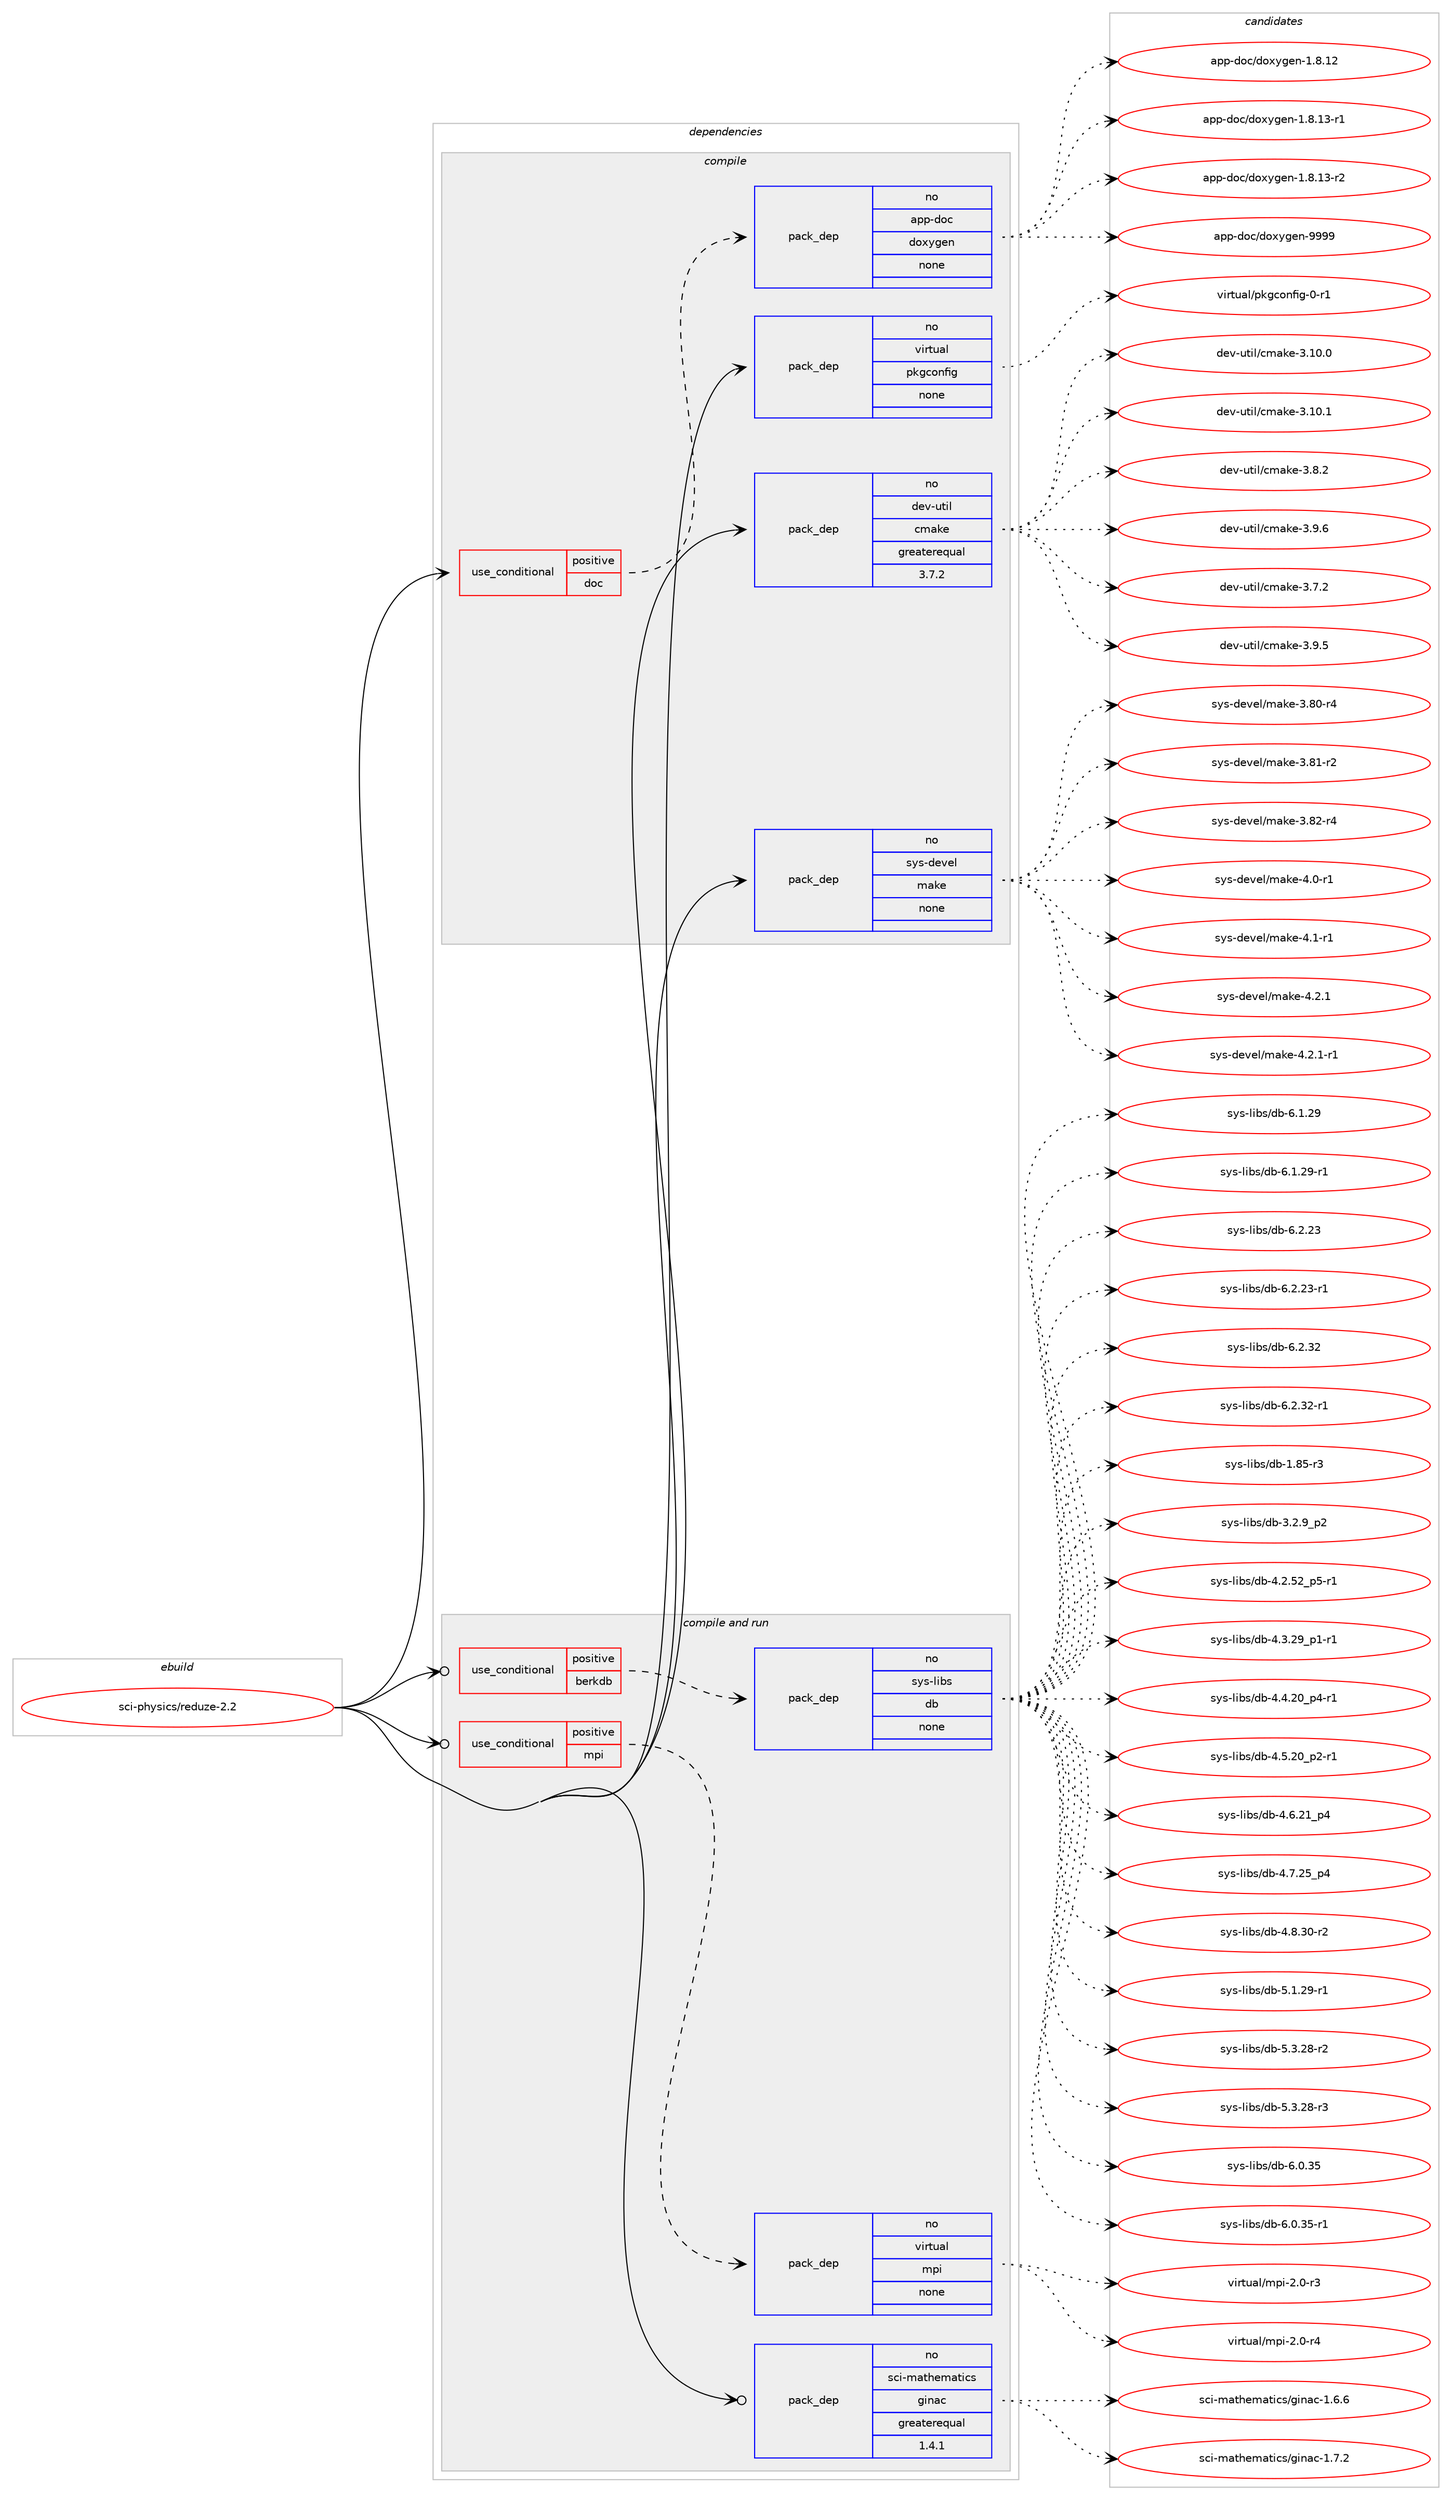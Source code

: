 digraph prolog {

# *************
# Graph options
# *************

newrank=true;
concentrate=true;
compound=true;
graph [rankdir=LR,fontname=Helvetica,fontsize=10,ranksep=1.5];#, ranksep=2.5, nodesep=0.2];
edge  [arrowhead=vee];
node  [fontname=Helvetica,fontsize=10];

# **********
# The ebuild
# **********

subgraph cluster_leftcol {
color=gray;
rank=same;
label=<<i>ebuild</i>>;
id [label="sci-physics/reduze-2.2", color=red, width=4, href="../sci-physics/reduze-2.2.svg"];
}

# ****************
# The dependencies
# ****************

subgraph cluster_midcol {
color=gray;
label=<<i>dependencies</i>>;
subgraph cluster_compile {
fillcolor="#eeeeee";
style=filled;
label=<<i>compile</i>>;
subgraph cond345 {
dependency1196 [label=<<TABLE BORDER="0" CELLBORDER="1" CELLSPACING="0" CELLPADDING="4"><TR><TD ROWSPAN="3" CELLPADDING="10">use_conditional</TD></TR><TR><TD>positive</TD></TR><TR><TD>doc</TD></TR></TABLE>>, shape=none, color=red];
subgraph pack827 {
dependency1197 [label=<<TABLE BORDER="0" CELLBORDER="1" CELLSPACING="0" CELLPADDING="4" WIDTH="220"><TR><TD ROWSPAN="6" CELLPADDING="30">pack_dep</TD></TR><TR><TD WIDTH="110">no</TD></TR><TR><TD>app-doc</TD></TR><TR><TD>doxygen</TD></TR><TR><TD>none</TD></TR><TR><TD></TD></TR></TABLE>>, shape=none, color=blue];
}
dependency1196:e -> dependency1197:w [weight=20,style="dashed",arrowhead="vee"];
}
id:e -> dependency1196:w [weight=20,style="solid",arrowhead="vee"];
subgraph pack828 {
dependency1198 [label=<<TABLE BORDER="0" CELLBORDER="1" CELLSPACING="0" CELLPADDING="4" WIDTH="220"><TR><TD ROWSPAN="6" CELLPADDING="30">pack_dep</TD></TR><TR><TD WIDTH="110">no</TD></TR><TR><TD>dev-util</TD></TR><TR><TD>cmake</TD></TR><TR><TD>greaterequal</TD></TR><TR><TD>3.7.2</TD></TR></TABLE>>, shape=none, color=blue];
}
id:e -> dependency1198:w [weight=20,style="solid",arrowhead="vee"];
subgraph pack829 {
dependency1199 [label=<<TABLE BORDER="0" CELLBORDER="1" CELLSPACING="0" CELLPADDING="4" WIDTH="220"><TR><TD ROWSPAN="6" CELLPADDING="30">pack_dep</TD></TR><TR><TD WIDTH="110">no</TD></TR><TR><TD>sys-devel</TD></TR><TR><TD>make</TD></TR><TR><TD>none</TD></TR><TR><TD></TD></TR></TABLE>>, shape=none, color=blue];
}
id:e -> dependency1199:w [weight=20,style="solid",arrowhead="vee"];
subgraph pack830 {
dependency1200 [label=<<TABLE BORDER="0" CELLBORDER="1" CELLSPACING="0" CELLPADDING="4" WIDTH="220"><TR><TD ROWSPAN="6" CELLPADDING="30">pack_dep</TD></TR><TR><TD WIDTH="110">no</TD></TR><TR><TD>virtual</TD></TR><TR><TD>pkgconfig</TD></TR><TR><TD>none</TD></TR><TR><TD></TD></TR></TABLE>>, shape=none, color=blue];
}
id:e -> dependency1200:w [weight=20,style="solid",arrowhead="vee"];
}
subgraph cluster_compileandrun {
fillcolor="#eeeeee";
style=filled;
label=<<i>compile and run</i>>;
subgraph cond346 {
dependency1201 [label=<<TABLE BORDER="0" CELLBORDER="1" CELLSPACING="0" CELLPADDING="4"><TR><TD ROWSPAN="3" CELLPADDING="10">use_conditional</TD></TR><TR><TD>positive</TD></TR><TR><TD>berkdb</TD></TR></TABLE>>, shape=none, color=red];
subgraph pack831 {
dependency1202 [label=<<TABLE BORDER="0" CELLBORDER="1" CELLSPACING="0" CELLPADDING="4" WIDTH="220"><TR><TD ROWSPAN="6" CELLPADDING="30">pack_dep</TD></TR><TR><TD WIDTH="110">no</TD></TR><TR><TD>sys-libs</TD></TR><TR><TD>db</TD></TR><TR><TD>none</TD></TR><TR><TD></TD></TR></TABLE>>, shape=none, color=blue];
}
dependency1201:e -> dependency1202:w [weight=20,style="dashed",arrowhead="vee"];
}
id:e -> dependency1201:w [weight=20,style="solid",arrowhead="odotvee"];
subgraph cond347 {
dependency1203 [label=<<TABLE BORDER="0" CELLBORDER="1" CELLSPACING="0" CELLPADDING="4"><TR><TD ROWSPAN="3" CELLPADDING="10">use_conditional</TD></TR><TR><TD>positive</TD></TR><TR><TD>mpi</TD></TR></TABLE>>, shape=none, color=red];
subgraph pack832 {
dependency1204 [label=<<TABLE BORDER="0" CELLBORDER="1" CELLSPACING="0" CELLPADDING="4" WIDTH="220"><TR><TD ROWSPAN="6" CELLPADDING="30">pack_dep</TD></TR><TR><TD WIDTH="110">no</TD></TR><TR><TD>virtual</TD></TR><TR><TD>mpi</TD></TR><TR><TD>none</TD></TR><TR><TD></TD></TR></TABLE>>, shape=none, color=blue];
}
dependency1203:e -> dependency1204:w [weight=20,style="dashed",arrowhead="vee"];
}
id:e -> dependency1203:w [weight=20,style="solid",arrowhead="odotvee"];
subgraph pack833 {
dependency1205 [label=<<TABLE BORDER="0" CELLBORDER="1" CELLSPACING="0" CELLPADDING="4" WIDTH="220"><TR><TD ROWSPAN="6" CELLPADDING="30">pack_dep</TD></TR><TR><TD WIDTH="110">no</TD></TR><TR><TD>sci-mathematics</TD></TR><TR><TD>ginac</TD></TR><TR><TD>greaterequal</TD></TR><TR><TD>1.4.1</TD></TR></TABLE>>, shape=none, color=blue];
}
id:e -> dependency1205:w [weight=20,style="solid",arrowhead="odotvee"];
}
subgraph cluster_run {
fillcolor="#eeeeee";
style=filled;
label=<<i>run</i>>;
}
}

# **************
# The candidates
# **************

subgraph cluster_choices {
rank=same;
color=gray;
label=<<i>candidates</i>>;

subgraph choice827 {
color=black;
nodesep=1;
choice9711211245100111994710011112012110310111045494656464950 [label="app-doc/doxygen-1.8.12", color=red, width=4,href="../app-doc/doxygen-1.8.12.svg"];
choice97112112451001119947100111120121103101110454946564649514511449 [label="app-doc/doxygen-1.8.13-r1", color=red, width=4,href="../app-doc/doxygen-1.8.13-r1.svg"];
choice97112112451001119947100111120121103101110454946564649514511450 [label="app-doc/doxygen-1.8.13-r2", color=red, width=4,href="../app-doc/doxygen-1.8.13-r2.svg"];
choice971121124510011199471001111201211031011104557575757 [label="app-doc/doxygen-9999", color=red, width=4,href="../app-doc/doxygen-9999.svg"];
dependency1197:e -> choice9711211245100111994710011112012110310111045494656464950:w [style=dotted,weight="100"];
dependency1197:e -> choice97112112451001119947100111120121103101110454946564649514511449:w [style=dotted,weight="100"];
dependency1197:e -> choice97112112451001119947100111120121103101110454946564649514511450:w [style=dotted,weight="100"];
dependency1197:e -> choice971121124510011199471001111201211031011104557575757:w [style=dotted,weight="100"];
}
subgraph choice828 {
color=black;
nodesep=1;
choice10010111845117116105108479910997107101455146554650 [label="dev-util/cmake-3.7.2", color=red, width=4,href="../dev-util/cmake-3.7.2.svg"];
choice10010111845117116105108479910997107101455146574653 [label="dev-util/cmake-3.9.5", color=red, width=4,href="../dev-util/cmake-3.9.5.svg"];
choice1001011184511711610510847991099710710145514649484648 [label="dev-util/cmake-3.10.0", color=red, width=4,href="../dev-util/cmake-3.10.0.svg"];
choice1001011184511711610510847991099710710145514649484649 [label="dev-util/cmake-3.10.1", color=red, width=4,href="../dev-util/cmake-3.10.1.svg"];
choice10010111845117116105108479910997107101455146564650 [label="dev-util/cmake-3.8.2", color=red, width=4,href="../dev-util/cmake-3.8.2.svg"];
choice10010111845117116105108479910997107101455146574654 [label="dev-util/cmake-3.9.6", color=red, width=4,href="../dev-util/cmake-3.9.6.svg"];
dependency1198:e -> choice10010111845117116105108479910997107101455146554650:w [style=dotted,weight="100"];
dependency1198:e -> choice10010111845117116105108479910997107101455146574653:w [style=dotted,weight="100"];
dependency1198:e -> choice1001011184511711610510847991099710710145514649484648:w [style=dotted,weight="100"];
dependency1198:e -> choice1001011184511711610510847991099710710145514649484649:w [style=dotted,weight="100"];
dependency1198:e -> choice10010111845117116105108479910997107101455146564650:w [style=dotted,weight="100"];
dependency1198:e -> choice10010111845117116105108479910997107101455146574654:w [style=dotted,weight="100"];
}
subgraph choice829 {
color=black;
nodesep=1;
choice11512111545100101118101108471099710710145514656484511452 [label="sys-devel/make-3.80-r4", color=red, width=4,href="../sys-devel/make-3.80-r4.svg"];
choice11512111545100101118101108471099710710145514656494511450 [label="sys-devel/make-3.81-r2", color=red, width=4,href="../sys-devel/make-3.81-r2.svg"];
choice11512111545100101118101108471099710710145514656504511452 [label="sys-devel/make-3.82-r4", color=red, width=4,href="../sys-devel/make-3.82-r4.svg"];
choice115121115451001011181011084710997107101455246484511449 [label="sys-devel/make-4.0-r1", color=red, width=4,href="../sys-devel/make-4.0-r1.svg"];
choice115121115451001011181011084710997107101455246494511449 [label="sys-devel/make-4.1-r1", color=red, width=4,href="../sys-devel/make-4.1-r1.svg"];
choice115121115451001011181011084710997107101455246504649 [label="sys-devel/make-4.2.1", color=red, width=4,href="../sys-devel/make-4.2.1.svg"];
choice1151211154510010111810110847109971071014552465046494511449 [label="sys-devel/make-4.2.1-r1", color=red, width=4,href="../sys-devel/make-4.2.1-r1.svg"];
dependency1199:e -> choice11512111545100101118101108471099710710145514656484511452:w [style=dotted,weight="100"];
dependency1199:e -> choice11512111545100101118101108471099710710145514656494511450:w [style=dotted,weight="100"];
dependency1199:e -> choice11512111545100101118101108471099710710145514656504511452:w [style=dotted,weight="100"];
dependency1199:e -> choice115121115451001011181011084710997107101455246484511449:w [style=dotted,weight="100"];
dependency1199:e -> choice115121115451001011181011084710997107101455246494511449:w [style=dotted,weight="100"];
dependency1199:e -> choice115121115451001011181011084710997107101455246504649:w [style=dotted,weight="100"];
dependency1199:e -> choice1151211154510010111810110847109971071014552465046494511449:w [style=dotted,weight="100"];
}
subgraph choice830 {
color=black;
nodesep=1;
choice11810511411611797108471121071039911111010210510345484511449 [label="virtual/pkgconfig-0-r1", color=red, width=4,href="../virtual/pkgconfig-0-r1.svg"];
dependency1200:e -> choice11810511411611797108471121071039911111010210510345484511449:w [style=dotted,weight="100"];
}
subgraph choice831 {
color=black;
nodesep=1;
choice1151211154510810598115471009845494656534511451 [label="sys-libs/db-1.85-r3", color=red, width=4,href="../sys-libs/db-1.85-r3.svg"];
choice115121115451081059811547100984551465046579511250 [label="sys-libs/db-3.2.9_p2", color=red, width=4,href="../sys-libs/db-3.2.9_p2.svg"];
choice115121115451081059811547100984552465046535095112534511449 [label="sys-libs/db-4.2.52_p5-r1", color=red, width=4,href="../sys-libs/db-4.2.52_p5-r1.svg"];
choice115121115451081059811547100984552465146505795112494511449 [label="sys-libs/db-4.3.29_p1-r1", color=red, width=4,href="../sys-libs/db-4.3.29_p1-r1.svg"];
choice115121115451081059811547100984552465246504895112524511449 [label="sys-libs/db-4.4.20_p4-r1", color=red, width=4,href="../sys-libs/db-4.4.20_p4-r1.svg"];
choice115121115451081059811547100984552465346504895112504511449 [label="sys-libs/db-4.5.20_p2-r1", color=red, width=4,href="../sys-libs/db-4.5.20_p2-r1.svg"];
choice11512111545108105981154710098455246544650499511252 [label="sys-libs/db-4.6.21_p4", color=red, width=4,href="../sys-libs/db-4.6.21_p4.svg"];
choice11512111545108105981154710098455246554650539511252 [label="sys-libs/db-4.7.25_p4", color=red, width=4,href="../sys-libs/db-4.7.25_p4.svg"];
choice11512111545108105981154710098455246564651484511450 [label="sys-libs/db-4.8.30-r2", color=red, width=4,href="../sys-libs/db-4.8.30-r2.svg"];
choice11512111545108105981154710098455346494650574511449 [label="sys-libs/db-5.1.29-r1", color=red, width=4,href="../sys-libs/db-5.1.29-r1.svg"];
choice11512111545108105981154710098455346514650564511450 [label="sys-libs/db-5.3.28-r2", color=red, width=4,href="../sys-libs/db-5.3.28-r2.svg"];
choice11512111545108105981154710098455346514650564511451 [label="sys-libs/db-5.3.28-r3", color=red, width=4,href="../sys-libs/db-5.3.28-r3.svg"];
choice1151211154510810598115471009845544648465153 [label="sys-libs/db-6.0.35", color=red, width=4,href="../sys-libs/db-6.0.35.svg"];
choice11512111545108105981154710098455446484651534511449 [label="sys-libs/db-6.0.35-r1", color=red, width=4,href="../sys-libs/db-6.0.35-r1.svg"];
choice1151211154510810598115471009845544649465057 [label="sys-libs/db-6.1.29", color=red, width=4,href="../sys-libs/db-6.1.29.svg"];
choice11512111545108105981154710098455446494650574511449 [label="sys-libs/db-6.1.29-r1", color=red, width=4,href="../sys-libs/db-6.1.29-r1.svg"];
choice1151211154510810598115471009845544650465051 [label="sys-libs/db-6.2.23", color=red, width=4,href="../sys-libs/db-6.2.23.svg"];
choice11512111545108105981154710098455446504650514511449 [label="sys-libs/db-6.2.23-r1", color=red, width=4,href="../sys-libs/db-6.2.23-r1.svg"];
choice1151211154510810598115471009845544650465150 [label="sys-libs/db-6.2.32", color=red, width=4,href="../sys-libs/db-6.2.32.svg"];
choice11512111545108105981154710098455446504651504511449 [label="sys-libs/db-6.2.32-r1", color=red, width=4,href="../sys-libs/db-6.2.32-r1.svg"];
dependency1202:e -> choice1151211154510810598115471009845494656534511451:w [style=dotted,weight="100"];
dependency1202:e -> choice115121115451081059811547100984551465046579511250:w [style=dotted,weight="100"];
dependency1202:e -> choice115121115451081059811547100984552465046535095112534511449:w [style=dotted,weight="100"];
dependency1202:e -> choice115121115451081059811547100984552465146505795112494511449:w [style=dotted,weight="100"];
dependency1202:e -> choice115121115451081059811547100984552465246504895112524511449:w [style=dotted,weight="100"];
dependency1202:e -> choice115121115451081059811547100984552465346504895112504511449:w [style=dotted,weight="100"];
dependency1202:e -> choice11512111545108105981154710098455246544650499511252:w [style=dotted,weight="100"];
dependency1202:e -> choice11512111545108105981154710098455246554650539511252:w [style=dotted,weight="100"];
dependency1202:e -> choice11512111545108105981154710098455246564651484511450:w [style=dotted,weight="100"];
dependency1202:e -> choice11512111545108105981154710098455346494650574511449:w [style=dotted,weight="100"];
dependency1202:e -> choice11512111545108105981154710098455346514650564511450:w [style=dotted,weight="100"];
dependency1202:e -> choice11512111545108105981154710098455346514650564511451:w [style=dotted,weight="100"];
dependency1202:e -> choice1151211154510810598115471009845544648465153:w [style=dotted,weight="100"];
dependency1202:e -> choice11512111545108105981154710098455446484651534511449:w [style=dotted,weight="100"];
dependency1202:e -> choice1151211154510810598115471009845544649465057:w [style=dotted,weight="100"];
dependency1202:e -> choice11512111545108105981154710098455446494650574511449:w [style=dotted,weight="100"];
dependency1202:e -> choice1151211154510810598115471009845544650465051:w [style=dotted,weight="100"];
dependency1202:e -> choice11512111545108105981154710098455446504650514511449:w [style=dotted,weight="100"];
dependency1202:e -> choice1151211154510810598115471009845544650465150:w [style=dotted,weight="100"];
dependency1202:e -> choice11512111545108105981154710098455446504651504511449:w [style=dotted,weight="100"];
}
subgraph choice832 {
color=black;
nodesep=1;
choice1181051141161179710847109112105455046484511451 [label="virtual/mpi-2.0-r3", color=red, width=4,href="../virtual/mpi-2.0-r3.svg"];
choice1181051141161179710847109112105455046484511452 [label="virtual/mpi-2.0-r4", color=red, width=4,href="../virtual/mpi-2.0-r4.svg"];
dependency1204:e -> choice1181051141161179710847109112105455046484511451:w [style=dotted,weight="100"];
dependency1204:e -> choice1181051141161179710847109112105455046484511452:w [style=dotted,weight="100"];
}
subgraph choice833 {
color=black;
nodesep=1;
choice1159910545109971161041011099711610599115471031051109799454946544654 [label="sci-mathematics/ginac-1.6.6", color=red, width=4,href="../sci-mathematics/ginac-1.6.6.svg"];
choice1159910545109971161041011099711610599115471031051109799454946554650 [label="sci-mathematics/ginac-1.7.2", color=red, width=4,href="../sci-mathematics/ginac-1.7.2.svg"];
dependency1205:e -> choice1159910545109971161041011099711610599115471031051109799454946544654:w [style=dotted,weight="100"];
dependency1205:e -> choice1159910545109971161041011099711610599115471031051109799454946554650:w [style=dotted,weight="100"];
}
}

}
